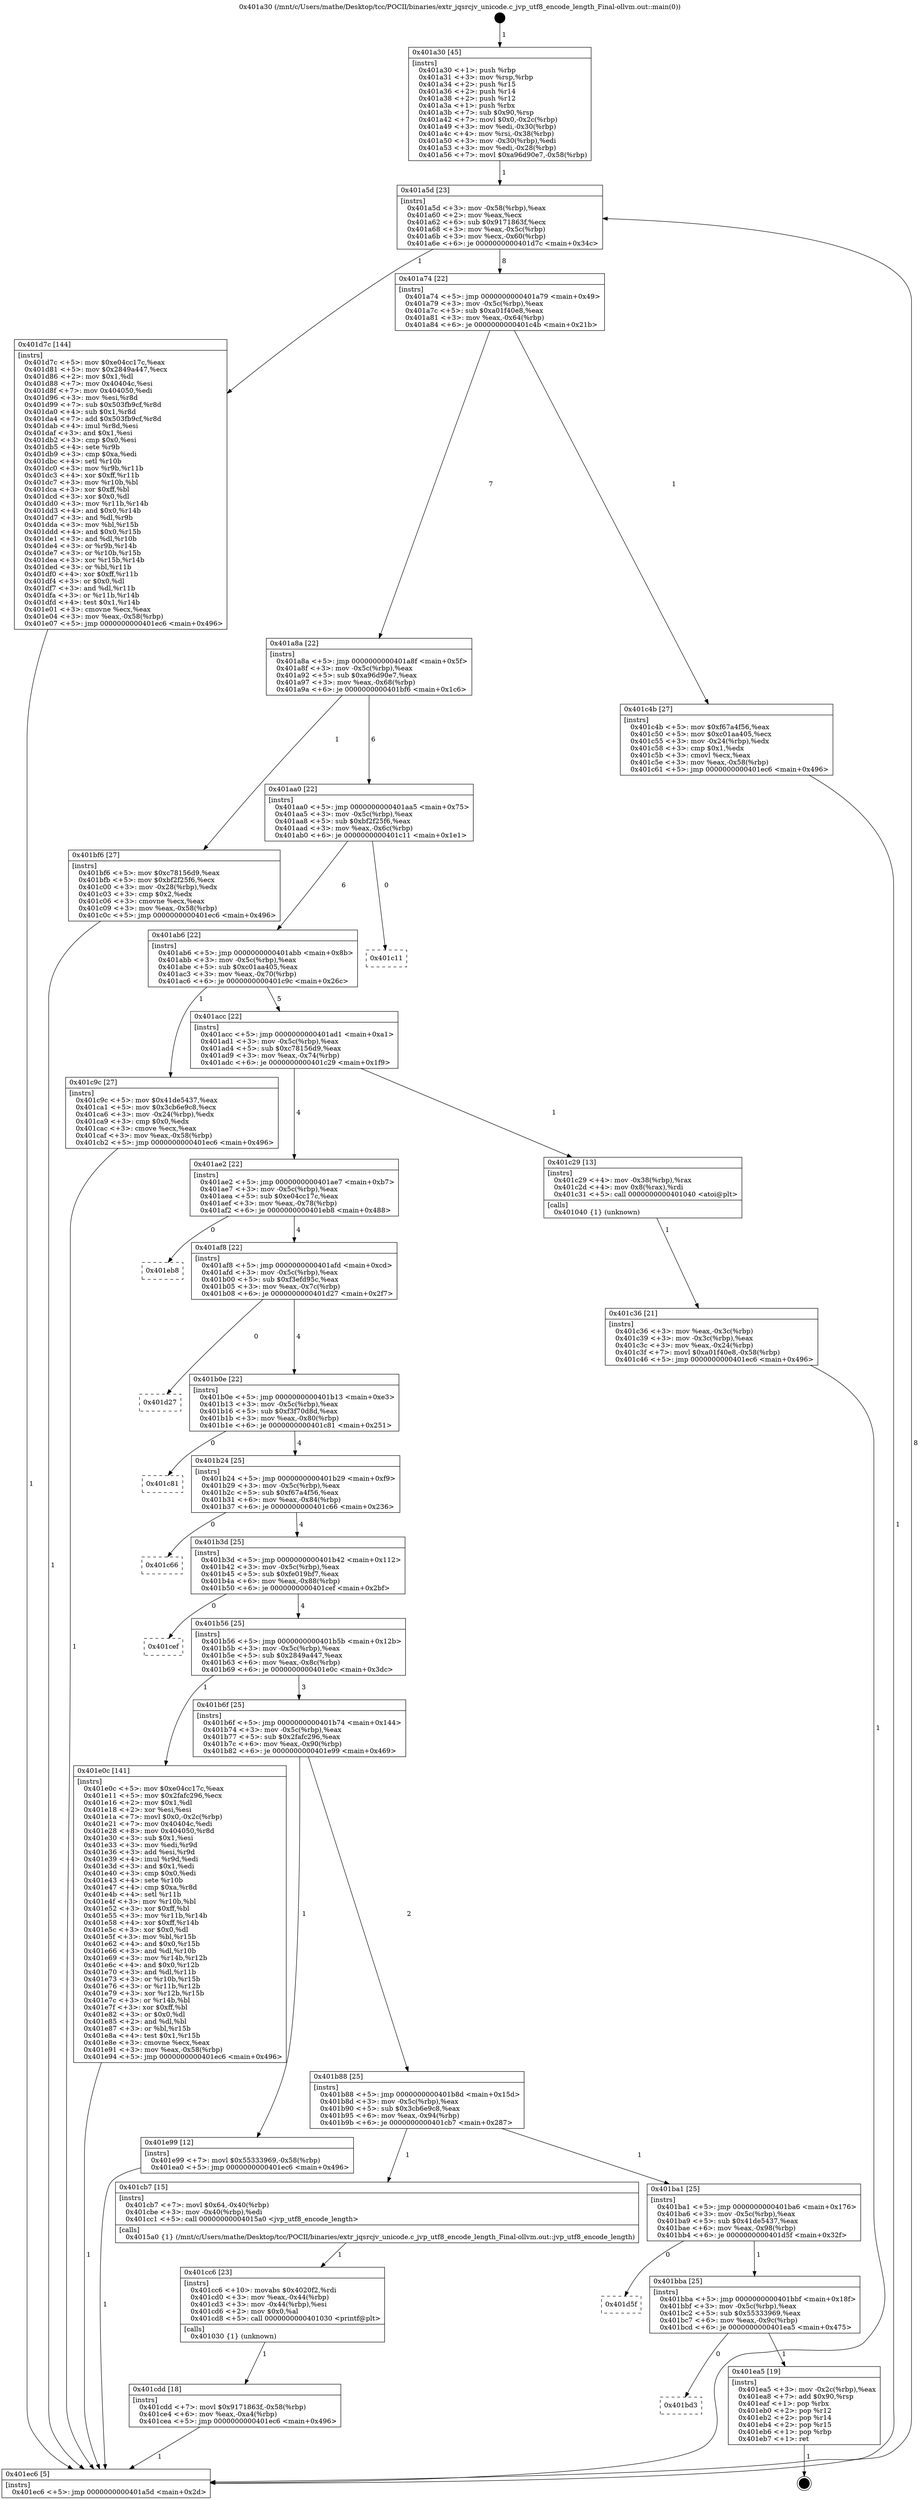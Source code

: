 digraph "0x401a30" {
  label = "0x401a30 (/mnt/c/Users/mathe/Desktop/tcc/POCII/binaries/extr_jqsrcjv_unicode.c_jvp_utf8_encode_length_Final-ollvm.out::main(0))"
  labelloc = "t"
  node[shape=record]

  Entry [label="",width=0.3,height=0.3,shape=circle,fillcolor=black,style=filled]
  "0x401a5d" [label="{
     0x401a5d [23]\l
     | [instrs]\l
     &nbsp;&nbsp;0x401a5d \<+3\>: mov -0x58(%rbp),%eax\l
     &nbsp;&nbsp;0x401a60 \<+2\>: mov %eax,%ecx\l
     &nbsp;&nbsp;0x401a62 \<+6\>: sub $0x9171863f,%ecx\l
     &nbsp;&nbsp;0x401a68 \<+3\>: mov %eax,-0x5c(%rbp)\l
     &nbsp;&nbsp;0x401a6b \<+3\>: mov %ecx,-0x60(%rbp)\l
     &nbsp;&nbsp;0x401a6e \<+6\>: je 0000000000401d7c \<main+0x34c\>\l
  }"]
  "0x401d7c" [label="{
     0x401d7c [144]\l
     | [instrs]\l
     &nbsp;&nbsp;0x401d7c \<+5\>: mov $0xe04cc17c,%eax\l
     &nbsp;&nbsp;0x401d81 \<+5\>: mov $0x2849a447,%ecx\l
     &nbsp;&nbsp;0x401d86 \<+2\>: mov $0x1,%dl\l
     &nbsp;&nbsp;0x401d88 \<+7\>: mov 0x40404c,%esi\l
     &nbsp;&nbsp;0x401d8f \<+7\>: mov 0x404050,%edi\l
     &nbsp;&nbsp;0x401d96 \<+3\>: mov %esi,%r8d\l
     &nbsp;&nbsp;0x401d99 \<+7\>: sub $0x503fb9cf,%r8d\l
     &nbsp;&nbsp;0x401da0 \<+4\>: sub $0x1,%r8d\l
     &nbsp;&nbsp;0x401da4 \<+7\>: add $0x503fb9cf,%r8d\l
     &nbsp;&nbsp;0x401dab \<+4\>: imul %r8d,%esi\l
     &nbsp;&nbsp;0x401daf \<+3\>: and $0x1,%esi\l
     &nbsp;&nbsp;0x401db2 \<+3\>: cmp $0x0,%esi\l
     &nbsp;&nbsp;0x401db5 \<+4\>: sete %r9b\l
     &nbsp;&nbsp;0x401db9 \<+3\>: cmp $0xa,%edi\l
     &nbsp;&nbsp;0x401dbc \<+4\>: setl %r10b\l
     &nbsp;&nbsp;0x401dc0 \<+3\>: mov %r9b,%r11b\l
     &nbsp;&nbsp;0x401dc3 \<+4\>: xor $0xff,%r11b\l
     &nbsp;&nbsp;0x401dc7 \<+3\>: mov %r10b,%bl\l
     &nbsp;&nbsp;0x401dca \<+3\>: xor $0xff,%bl\l
     &nbsp;&nbsp;0x401dcd \<+3\>: xor $0x0,%dl\l
     &nbsp;&nbsp;0x401dd0 \<+3\>: mov %r11b,%r14b\l
     &nbsp;&nbsp;0x401dd3 \<+4\>: and $0x0,%r14b\l
     &nbsp;&nbsp;0x401dd7 \<+3\>: and %dl,%r9b\l
     &nbsp;&nbsp;0x401dda \<+3\>: mov %bl,%r15b\l
     &nbsp;&nbsp;0x401ddd \<+4\>: and $0x0,%r15b\l
     &nbsp;&nbsp;0x401de1 \<+3\>: and %dl,%r10b\l
     &nbsp;&nbsp;0x401de4 \<+3\>: or %r9b,%r14b\l
     &nbsp;&nbsp;0x401de7 \<+3\>: or %r10b,%r15b\l
     &nbsp;&nbsp;0x401dea \<+3\>: xor %r15b,%r14b\l
     &nbsp;&nbsp;0x401ded \<+3\>: or %bl,%r11b\l
     &nbsp;&nbsp;0x401df0 \<+4\>: xor $0xff,%r11b\l
     &nbsp;&nbsp;0x401df4 \<+3\>: or $0x0,%dl\l
     &nbsp;&nbsp;0x401df7 \<+3\>: and %dl,%r11b\l
     &nbsp;&nbsp;0x401dfa \<+3\>: or %r11b,%r14b\l
     &nbsp;&nbsp;0x401dfd \<+4\>: test $0x1,%r14b\l
     &nbsp;&nbsp;0x401e01 \<+3\>: cmovne %ecx,%eax\l
     &nbsp;&nbsp;0x401e04 \<+3\>: mov %eax,-0x58(%rbp)\l
     &nbsp;&nbsp;0x401e07 \<+5\>: jmp 0000000000401ec6 \<main+0x496\>\l
  }"]
  "0x401a74" [label="{
     0x401a74 [22]\l
     | [instrs]\l
     &nbsp;&nbsp;0x401a74 \<+5\>: jmp 0000000000401a79 \<main+0x49\>\l
     &nbsp;&nbsp;0x401a79 \<+3\>: mov -0x5c(%rbp),%eax\l
     &nbsp;&nbsp;0x401a7c \<+5\>: sub $0xa01f40e8,%eax\l
     &nbsp;&nbsp;0x401a81 \<+3\>: mov %eax,-0x64(%rbp)\l
     &nbsp;&nbsp;0x401a84 \<+6\>: je 0000000000401c4b \<main+0x21b\>\l
  }"]
  Exit [label="",width=0.3,height=0.3,shape=circle,fillcolor=black,style=filled,peripheries=2]
  "0x401c4b" [label="{
     0x401c4b [27]\l
     | [instrs]\l
     &nbsp;&nbsp;0x401c4b \<+5\>: mov $0xf67a4f56,%eax\l
     &nbsp;&nbsp;0x401c50 \<+5\>: mov $0xc01aa405,%ecx\l
     &nbsp;&nbsp;0x401c55 \<+3\>: mov -0x24(%rbp),%edx\l
     &nbsp;&nbsp;0x401c58 \<+3\>: cmp $0x1,%edx\l
     &nbsp;&nbsp;0x401c5b \<+3\>: cmovl %ecx,%eax\l
     &nbsp;&nbsp;0x401c5e \<+3\>: mov %eax,-0x58(%rbp)\l
     &nbsp;&nbsp;0x401c61 \<+5\>: jmp 0000000000401ec6 \<main+0x496\>\l
  }"]
  "0x401a8a" [label="{
     0x401a8a [22]\l
     | [instrs]\l
     &nbsp;&nbsp;0x401a8a \<+5\>: jmp 0000000000401a8f \<main+0x5f\>\l
     &nbsp;&nbsp;0x401a8f \<+3\>: mov -0x5c(%rbp),%eax\l
     &nbsp;&nbsp;0x401a92 \<+5\>: sub $0xa96d90e7,%eax\l
     &nbsp;&nbsp;0x401a97 \<+3\>: mov %eax,-0x68(%rbp)\l
     &nbsp;&nbsp;0x401a9a \<+6\>: je 0000000000401bf6 \<main+0x1c6\>\l
  }"]
  "0x401bd3" [label="{
     0x401bd3\l
  }", style=dashed]
  "0x401bf6" [label="{
     0x401bf6 [27]\l
     | [instrs]\l
     &nbsp;&nbsp;0x401bf6 \<+5\>: mov $0xc78156d9,%eax\l
     &nbsp;&nbsp;0x401bfb \<+5\>: mov $0xbf2f25f6,%ecx\l
     &nbsp;&nbsp;0x401c00 \<+3\>: mov -0x28(%rbp),%edx\l
     &nbsp;&nbsp;0x401c03 \<+3\>: cmp $0x2,%edx\l
     &nbsp;&nbsp;0x401c06 \<+3\>: cmovne %ecx,%eax\l
     &nbsp;&nbsp;0x401c09 \<+3\>: mov %eax,-0x58(%rbp)\l
     &nbsp;&nbsp;0x401c0c \<+5\>: jmp 0000000000401ec6 \<main+0x496\>\l
  }"]
  "0x401aa0" [label="{
     0x401aa0 [22]\l
     | [instrs]\l
     &nbsp;&nbsp;0x401aa0 \<+5\>: jmp 0000000000401aa5 \<main+0x75\>\l
     &nbsp;&nbsp;0x401aa5 \<+3\>: mov -0x5c(%rbp),%eax\l
     &nbsp;&nbsp;0x401aa8 \<+5\>: sub $0xbf2f25f6,%eax\l
     &nbsp;&nbsp;0x401aad \<+3\>: mov %eax,-0x6c(%rbp)\l
     &nbsp;&nbsp;0x401ab0 \<+6\>: je 0000000000401c11 \<main+0x1e1\>\l
  }"]
  "0x401ec6" [label="{
     0x401ec6 [5]\l
     | [instrs]\l
     &nbsp;&nbsp;0x401ec6 \<+5\>: jmp 0000000000401a5d \<main+0x2d\>\l
  }"]
  "0x401a30" [label="{
     0x401a30 [45]\l
     | [instrs]\l
     &nbsp;&nbsp;0x401a30 \<+1\>: push %rbp\l
     &nbsp;&nbsp;0x401a31 \<+3\>: mov %rsp,%rbp\l
     &nbsp;&nbsp;0x401a34 \<+2\>: push %r15\l
     &nbsp;&nbsp;0x401a36 \<+2\>: push %r14\l
     &nbsp;&nbsp;0x401a38 \<+2\>: push %r12\l
     &nbsp;&nbsp;0x401a3a \<+1\>: push %rbx\l
     &nbsp;&nbsp;0x401a3b \<+7\>: sub $0x90,%rsp\l
     &nbsp;&nbsp;0x401a42 \<+7\>: movl $0x0,-0x2c(%rbp)\l
     &nbsp;&nbsp;0x401a49 \<+3\>: mov %edi,-0x30(%rbp)\l
     &nbsp;&nbsp;0x401a4c \<+4\>: mov %rsi,-0x38(%rbp)\l
     &nbsp;&nbsp;0x401a50 \<+3\>: mov -0x30(%rbp),%edi\l
     &nbsp;&nbsp;0x401a53 \<+3\>: mov %edi,-0x28(%rbp)\l
     &nbsp;&nbsp;0x401a56 \<+7\>: movl $0xa96d90e7,-0x58(%rbp)\l
  }"]
  "0x401ea5" [label="{
     0x401ea5 [19]\l
     | [instrs]\l
     &nbsp;&nbsp;0x401ea5 \<+3\>: mov -0x2c(%rbp),%eax\l
     &nbsp;&nbsp;0x401ea8 \<+7\>: add $0x90,%rsp\l
     &nbsp;&nbsp;0x401eaf \<+1\>: pop %rbx\l
     &nbsp;&nbsp;0x401eb0 \<+2\>: pop %r12\l
     &nbsp;&nbsp;0x401eb2 \<+2\>: pop %r14\l
     &nbsp;&nbsp;0x401eb4 \<+2\>: pop %r15\l
     &nbsp;&nbsp;0x401eb6 \<+1\>: pop %rbp\l
     &nbsp;&nbsp;0x401eb7 \<+1\>: ret\l
  }"]
  "0x401c11" [label="{
     0x401c11\l
  }", style=dashed]
  "0x401ab6" [label="{
     0x401ab6 [22]\l
     | [instrs]\l
     &nbsp;&nbsp;0x401ab6 \<+5\>: jmp 0000000000401abb \<main+0x8b\>\l
     &nbsp;&nbsp;0x401abb \<+3\>: mov -0x5c(%rbp),%eax\l
     &nbsp;&nbsp;0x401abe \<+5\>: sub $0xc01aa405,%eax\l
     &nbsp;&nbsp;0x401ac3 \<+3\>: mov %eax,-0x70(%rbp)\l
     &nbsp;&nbsp;0x401ac6 \<+6\>: je 0000000000401c9c \<main+0x26c\>\l
  }"]
  "0x401bba" [label="{
     0x401bba [25]\l
     | [instrs]\l
     &nbsp;&nbsp;0x401bba \<+5\>: jmp 0000000000401bbf \<main+0x18f\>\l
     &nbsp;&nbsp;0x401bbf \<+3\>: mov -0x5c(%rbp),%eax\l
     &nbsp;&nbsp;0x401bc2 \<+5\>: sub $0x55333969,%eax\l
     &nbsp;&nbsp;0x401bc7 \<+6\>: mov %eax,-0x9c(%rbp)\l
     &nbsp;&nbsp;0x401bcd \<+6\>: je 0000000000401ea5 \<main+0x475\>\l
  }"]
  "0x401c9c" [label="{
     0x401c9c [27]\l
     | [instrs]\l
     &nbsp;&nbsp;0x401c9c \<+5\>: mov $0x41de5437,%eax\l
     &nbsp;&nbsp;0x401ca1 \<+5\>: mov $0x3cb6e9c8,%ecx\l
     &nbsp;&nbsp;0x401ca6 \<+3\>: mov -0x24(%rbp),%edx\l
     &nbsp;&nbsp;0x401ca9 \<+3\>: cmp $0x0,%edx\l
     &nbsp;&nbsp;0x401cac \<+3\>: cmove %ecx,%eax\l
     &nbsp;&nbsp;0x401caf \<+3\>: mov %eax,-0x58(%rbp)\l
     &nbsp;&nbsp;0x401cb2 \<+5\>: jmp 0000000000401ec6 \<main+0x496\>\l
  }"]
  "0x401acc" [label="{
     0x401acc [22]\l
     | [instrs]\l
     &nbsp;&nbsp;0x401acc \<+5\>: jmp 0000000000401ad1 \<main+0xa1\>\l
     &nbsp;&nbsp;0x401ad1 \<+3\>: mov -0x5c(%rbp),%eax\l
     &nbsp;&nbsp;0x401ad4 \<+5\>: sub $0xc78156d9,%eax\l
     &nbsp;&nbsp;0x401ad9 \<+3\>: mov %eax,-0x74(%rbp)\l
     &nbsp;&nbsp;0x401adc \<+6\>: je 0000000000401c29 \<main+0x1f9\>\l
  }"]
  "0x401d5f" [label="{
     0x401d5f\l
  }", style=dashed]
  "0x401c29" [label="{
     0x401c29 [13]\l
     | [instrs]\l
     &nbsp;&nbsp;0x401c29 \<+4\>: mov -0x38(%rbp),%rax\l
     &nbsp;&nbsp;0x401c2d \<+4\>: mov 0x8(%rax),%rdi\l
     &nbsp;&nbsp;0x401c31 \<+5\>: call 0000000000401040 \<atoi@plt\>\l
     | [calls]\l
     &nbsp;&nbsp;0x401040 \{1\} (unknown)\l
  }"]
  "0x401ae2" [label="{
     0x401ae2 [22]\l
     | [instrs]\l
     &nbsp;&nbsp;0x401ae2 \<+5\>: jmp 0000000000401ae7 \<main+0xb7\>\l
     &nbsp;&nbsp;0x401ae7 \<+3\>: mov -0x5c(%rbp),%eax\l
     &nbsp;&nbsp;0x401aea \<+5\>: sub $0xe04cc17c,%eax\l
     &nbsp;&nbsp;0x401aef \<+3\>: mov %eax,-0x78(%rbp)\l
     &nbsp;&nbsp;0x401af2 \<+6\>: je 0000000000401eb8 \<main+0x488\>\l
  }"]
  "0x401c36" [label="{
     0x401c36 [21]\l
     | [instrs]\l
     &nbsp;&nbsp;0x401c36 \<+3\>: mov %eax,-0x3c(%rbp)\l
     &nbsp;&nbsp;0x401c39 \<+3\>: mov -0x3c(%rbp),%eax\l
     &nbsp;&nbsp;0x401c3c \<+3\>: mov %eax,-0x24(%rbp)\l
     &nbsp;&nbsp;0x401c3f \<+7\>: movl $0xa01f40e8,-0x58(%rbp)\l
     &nbsp;&nbsp;0x401c46 \<+5\>: jmp 0000000000401ec6 \<main+0x496\>\l
  }"]
  "0x401cdd" [label="{
     0x401cdd [18]\l
     | [instrs]\l
     &nbsp;&nbsp;0x401cdd \<+7\>: movl $0x9171863f,-0x58(%rbp)\l
     &nbsp;&nbsp;0x401ce4 \<+6\>: mov %eax,-0xa4(%rbp)\l
     &nbsp;&nbsp;0x401cea \<+5\>: jmp 0000000000401ec6 \<main+0x496\>\l
  }"]
  "0x401eb8" [label="{
     0x401eb8\l
  }", style=dashed]
  "0x401af8" [label="{
     0x401af8 [22]\l
     | [instrs]\l
     &nbsp;&nbsp;0x401af8 \<+5\>: jmp 0000000000401afd \<main+0xcd\>\l
     &nbsp;&nbsp;0x401afd \<+3\>: mov -0x5c(%rbp),%eax\l
     &nbsp;&nbsp;0x401b00 \<+5\>: sub $0xf3efd95c,%eax\l
     &nbsp;&nbsp;0x401b05 \<+3\>: mov %eax,-0x7c(%rbp)\l
     &nbsp;&nbsp;0x401b08 \<+6\>: je 0000000000401d27 \<main+0x2f7\>\l
  }"]
  "0x401cc6" [label="{
     0x401cc6 [23]\l
     | [instrs]\l
     &nbsp;&nbsp;0x401cc6 \<+10\>: movabs $0x4020f2,%rdi\l
     &nbsp;&nbsp;0x401cd0 \<+3\>: mov %eax,-0x44(%rbp)\l
     &nbsp;&nbsp;0x401cd3 \<+3\>: mov -0x44(%rbp),%esi\l
     &nbsp;&nbsp;0x401cd6 \<+2\>: mov $0x0,%al\l
     &nbsp;&nbsp;0x401cd8 \<+5\>: call 0000000000401030 \<printf@plt\>\l
     | [calls]\l
     &nbsp;&nbsp;0x401030 \{1\} (unknown)\l
  }"]
  "0x401d27" [label="{
     0x401d27\l
  }", style=dashed]
  "0x401b0e" [label="{
     0x401b0e [22]\l
     | [instrs]\l
     &nbsp;&nbsp;0x401b0e \<+5\>: jmp 0000000000401b13 \<main+0xe3\>\l
     &nbsp;&nbsp;0x401b13 \<+3\>: mov -0x5c(%rbp),%eax\l
     &nbsp;&nbsp;0x401b16 \<+5\>: sub $0xf3f70d8d,%eax\l
     &nbsp;&nbsp;0x401b1b \<+3\>: mov %eax,-0x80(%rbp)\l
     &nbsp;&nbsp;0x401b1e \<+6\>: je 0000000000401c81 \<main+0x251\>\l
  }"]
  "0x401ba1" [label="{
     0x401ba1 [25]\l
     | [instrs]\l
     &nbsp;&nbsp;0x401ba1 \<+5\>: jmp 0000000000401ba6 \<main+0x176\>\l
     &nbsp;&nbsp;0x401ba6 \<+3\>: mov -0x5c(%rbp),%eax\l
     &nbsp;&nbsp;0x401ba9 \<+5\>: sub $0x41de5437,%eax\l
     &nbsp;&nbsp;0x401bae \<+6\>: mov %eax,-0x98(%rbp)\l
     &nbsp;&nbsp;0x401bb4 \<+6\>: je 0000000000401d5f \<main+0x32f\>\l
  }"]
  "0x401c81" [label="{
     0x401c81\l
  }", style=dashed]
  "0x401b24" [label="{
     0x401b24 [25]\l
     | [instrs]\l
     &nbsp;&nbsp;0x401b24 \<+5\>: jmp 0000000000401b29 \<main+0xf9\>\l
     &nbsp;&nbsp;0x401b29 \<+3\>: mov -0x5c(%rbp),%eax\l
     &nbsp;&nbsp;0x401b2c \<+5\>: sub $0xf67a4f56,%eax\l
     &nbsp;&nbsp;0x401b31 \<+6\>: mov %eax,-0x84(%rbp)\l
     &nbsp;&nbsp;0x401b37 \<+6\>: je 0000000000401c66 \<main+0x236\>\l
  }"]
  "0x401cb7" [label="{
     0x401cb7 [15]\l
     | [instrs]\l
     &nbsp;&nbsp;0x401cb7 \<+7\>: movl $0x64,-0x40(%rbp)\l
     &nbsp;&nbsp;0x401cbe \<+3\>: mov -0x40(%rbp),%edi\l
     &nbsp;&nbsp;0x401cc1 \<+5\>: call 00000000004015a0 \<jvp_utf8_encode_length\>\l
     | [calls]\l
     &nbsp;&nbsp;0x4015a0 \{1\} (/mnt/c/Users/mathe/Desktop/tcc/POCII/binaries/extr_jqsrcjv_unicode.c_jvp_utf8_encode_length_Final-ollvm.out::jvp_utf8_encode_length)\l
  }"]
  "0x401c66" [label="{
     0x401c66\l
  }", style=dashed]
  "0x401b3d" [label="{
     0x401b3d [25]\l
     | [instrs]\l
     &nbsp;&nbsp;0x401b3d \<+5\>: jmp 0000000000401b42 \<main+0x112\>\l
     &nbsp;&nbsp;0x401b42 \<+3\>: mov -0x5c(%rbp),%eax\l
     &nbsp;&nbsp;0x401b45 \<+5\>: sub $0xfe019bf7,%eax\l
     &nbsp;&nbsp;0x401b4a \<+6\>: mov %eax,-0x88(%rbp)\l
     &nbsp;&nbsp;0x401b50 \<+6\>: je 0000000000401cef \<main+0x2bf\>\l
  }"]
  "0x401b88" [label="{
     0x401b88 [25]\l
     | [instrs]\l
     &nbsp;&nbsp;0x401b88 \<+5\>: jmp 0000000000401b8d \<main+0x15d\>\l
     &nbsp;&nbsp;0x401b8d \<+3\>: mov -0x5c(%rbp),%eax\l
     &nbsp;&nbsp;0x401b90 \<+5\>: sub $0x3cb6e9c8,%eax\l
     &nbsp;&nbsp;0x401b95 \<+6\>: mov %eax,-0x94(%rbp)\l
     &nbsp;&nbsp;0x401b9b \<+6\>: je 0000000000401cb7 \<main+0x287\>\l
  }"]
  "0x401cef" [label="{
     0x401cef\l
  }", style=dashed]
  "0x401b56" [label="{
     0x401b56 [25]\l
     | [instrs]\l
     &nbsp;&nbsp;0x401b56 \<+5\>: jmp 0000000000401b5b \<main+0x12b\>\l
     &nbsp;&nbsp;0x401b5b \<+3\>: mov -0x5c(%rbp),%eax\l
     &nbsp;&nbsp;0x401b5e \<+5\>: sub $0x2849a447,%eax\l
     &nbsp;&nbsp;0x401b63 \<+6\>: mov %eax,-0x8c(%rbp)\l
     &nbsp;&nbsp;0x401b69 \<+6\>: je 0000000000401e0c \<main+0x3dc\>\l
  }"]
  "0x401e99" [label="{
     0x401e99 [12]\l
     | [instrs]\l
     &nbsp;&nbsp;0x401e99 \<+7\>: movl $0x55333969,-0x58(%rbp)\l
     &nbsp;&nbsp;0x401ea0 \<+5\>: jmp 0000000000401ec6 \<main+0x496\>\l
  }"]
  "0x401e0c" [label="{
     0x401e0c [141]\l
     | [instrs]\l
     &nbsp;&nbsp;0x401e0c \<+5\>: mov $0xe04cc17c,%eax\l
     &nbsp;&nbsp;0x401e11 \<+5\>: mov $0x2fafc296,%ecx\l
     &nbsp;&nbsp;0x401e16 \<+2\>: mov $0x1,%dl\l
     &nbsp;&nbsp;0x401e18 \<+2\>: xor %esi,%esi\l
     &nbsp;&nbsp;0x401e1a \<+7\>: movl $0x0,-0x2c(%rbp)\l
     &nbsp;&nbsp;0x401e21 \<+7\>: mov 0x40404c,%edi\l
     &nbsp;&nbsp;0x401e28 \<+8\>: mov 0x404050,%r8d\l
     &nbsp;&nbsp;0x401e30 \<+3\>: sub $0x1,%esi\l
     &nbsp;&nbsp;0x401e33 \<+3\>: mov %edi,%r9d\l
     &nbsp;&nbsp;0x401e36 \<+3\>: add %esi,%r9d\l
     &nbsp;&nbsp;0x401e39 \<+4\>: imul %r9d,%edi\l
     &nbsp;&nbsp;0x401e3d \<+3\>: and $0x1,%edi\l
     &nbsp;&nbsp;0x401e40 \<+3\>: cmp $0x0,%edi\l
     &nbsp;&nbsp;0x401e43 \<+4\>: sete %r10b\l
     &nbsp;&nbsp;0x401e47 \<+4\>: cmp $0xa,%r8d\l
     &nbsp;&nbsp;0x401e4b \<+4\>: setl %r11b\l
     &nbsp;&nbsp;0x401e4f \<+3\>: mov %r10b,%bl\l
     &nbsp;&nbsp;0x401e52 \<+3\>: xor $0xff,%bl\l
     &nbsp;&nbsp;0x401e55 \<+3\>: mov %r11b,%r14b\l
     &nbsp;&nbsp;0x401e58 \<+4\>: xor $0xff,%r14b\l
     &nbsp;&nbsp;0x401e5c \<+3\>: xor $0x0,%dl\l
     &nbsp;&nbsp;0x401e5f \<+3\>: mov %bl,%r15b\l
     &nbsp;&nbsp;0x401e62 \<+4\>: and $0x0,%r15b\l
     &nbsp;&nbsp;0x401e66 \<+3\>: and %dl,%r10b\l
     &nbsp;&nbsp;0x401e69 \<+3\>: mov %r14b,%r12b\l
     &nbsp;&nbsp;0x401e6c \<+4\>: and $0x0,%r12b\l
     &nbsp;&nbsp;0x401e70 \<+3\>: and %dl,%r11b\l
     &nbsp;&nbsp;0x401e73 \<+3\>: or %r10b,%r15b\l
     &nbsp;&nbsp;0x401e76 \<+3\>: or %r11b,%r12b\l
     &nbsp;&nbsp;0x401e79 \<+3\>: xor %r12b,%r15b\l
     &nbsp;&nbsp;0x401e7c \<+3\>: or %r14b,%bl\l
     &nbsp;&nbsp;0x401e7f \<+3\>: xor $0xff,%bl\l
     &nbsp;&nbsp;0x401e82 \<+3\>: or $0x0,%dl\l
     &nbsp;&nbsp;0x401e85 \<+2\>: and %dl,%bl\l
     &nbsp;&nbsp;0x401e87 \<+3\>: or %bl,%r15b\l
     &nbsp;&nbsp;0x401e8a \<+4\>: test $0x1,%r15b\l
     &nbsp;&nbsp;0x401e8e \<+3\>: cmovne %ecx,%eax\l
     &nbsp;&nbsp;0x401e91 \<+3\>: mov %eax,-0x58(%rbp)\l
     &nbsp;&nbsp;0x401e94 \<+5\>: jmp 0000000000401ec6 \<main+0x496\>\l
  }"]
  "0x401b6f" [label="{
     0x401b6f [25]\l
     | [instrs]\l
     &nbsp;&nbsp;0x401b6f \<+5\>: jmp 0000000000401b74 \<main+0x144\>\l
     &nbsp;&nbsp;0x401b74 \<+3\>: mov -0x5c(%rbp),%eax\l
     &nbsp;&nbsp;0x401b77 \<+5\>: sub $0x2fafc296,%eax\l
     &nbsp;&nbsp;0x401b7c \<+6\>: mov %eax,-0x90(%rbp)\l
     &nbsp;&nbsp;0x401b82 \<+6\>: je 0000000000401e99 \<main+0x469\>\l
  }"]
  Entry -> "0x401a30" [label=" 1"]
  "0x401a5d" -> "0x401d7c" [label=" 1"]
  "0x401a5d" -> "0x401a74" [label=" 8"]
  "0x401ea5" -> Exit [label=" 1"]
  "0x401a74" -> "0x401c4b" [label=" 1"]
  "0x401a74" -> "0x401a8a" [label=" 7"]
  "0x401bba" -> "0x401bd3" [label=" 0"]
  "0x401a8a" -> "0x401bf6" [label=" 1"]
  "0x401a8a" -> "0x401aa0" [label=" 6"]
  "0x401bf6" -> "0x401ec6" [label=" 1"]
  "0x401a30" -> "0x401a5d" [label=" 1"]
  "0x401ec6" -> "0x401a5d" [label=" 8"]
  "0x401bba" -> "0x401ea5" [label=" 1"]
  "0x401aa0" -> "0x401c11" [label=" 0"]
  "0x401aa0" -> "0x401ab6" [label=" 6"]
  "0x401ba1" -> "0x401bba" [label=" 1"]
  "0x401ab6" -> "0x401c9c" [label=" 1"]
  "0x401ab6" -> "0x401acc" [label=" 5"]
  "0x401ba1" -> "0x401d5f" [label=" 0"]
  "0x401acc" -> "0x401c29" [label=" 1"]
  "0x401acc" -> "0x401ae2" [label=" 4"]
  "0x401c29" -> "0x401c36" [label=" 1"]
  "0x401c36" -> "0x401ec6" [label=" 1"]
  "0x401c4b" -> "0x401ec6" [label=" 1"]
  "0x401c9c" -> "0x401ec6" [label=" 1"]
  "0x401e99" -> "0x401ec6" [label=" 1"]
  "0x401ae2" -> "0x401eb8" [label=" 0"]
  "0x401ae2" -> "0x401af8" [label=" 4"]
  "0x401e0c" -> "0x401ec6" [label=" 1"]
  "0x401af8" -> "0x401d27" [label=" 0"]
  "0x401af8" -> "0x401b0e" [label=" 4"]
  "0x401d7c" -> "0x401ec6" [label=" 1"]
  "0x401b0e" -> "0x401c81" [label=" 0"]
  "0x401b0e" -> "0x401b24" [label=" 4"]
  "0x401cdd" -> "0x401ec6" [label=" 1"]
  "0x401b24" -> "0x401c66" [label=" 0"]
  "0x401b24" -> "0x401b3d" [label=" 4"]
  "0x401cc6" -> "0x401cdd" [label=" 1"]
  "0x401b3d" -> "0x401cef" [label=" 0"]
  "0x401b3d" -> "0x401b56" [label=" 4"]
  "0x401b88" -> "0x401ba1" [label=" 1"]
  "0x401b56" -> "0x401e0c" [label=" 1"]
  "0x401b56" -> "0x401b6f" [label=" 3"]
  "0x401b88" -> "0x401cb7" [label=" 1"]
  "0x401b6f" -> "0x401e99" [label=" 1"]
  "0x401b6f" -> "0x401b88" [label=" 2"]
  "0x401cb7" -> "0x401cc6" [label=" 1"]
}
